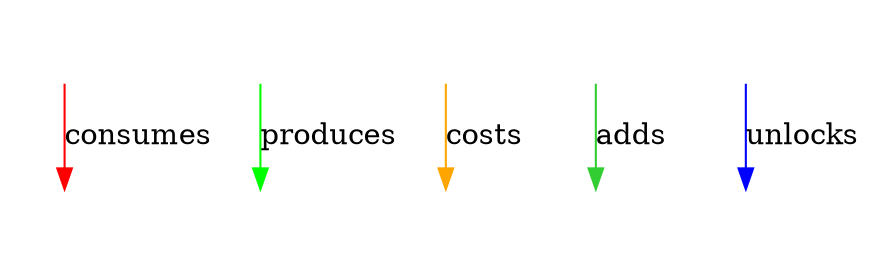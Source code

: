 
digraph {
  node [style=invis]
  n0 -> n1 [color="red" label="consumes"]
  n2 -> n3 [color="green" label="produces"]
  n4 -> n5 [color="orange" label="costs"]
  n6 -> n7 [color="limegreen" label="adds"]
  n8 -> n9 [color="blue" label="unlocks"]
}
